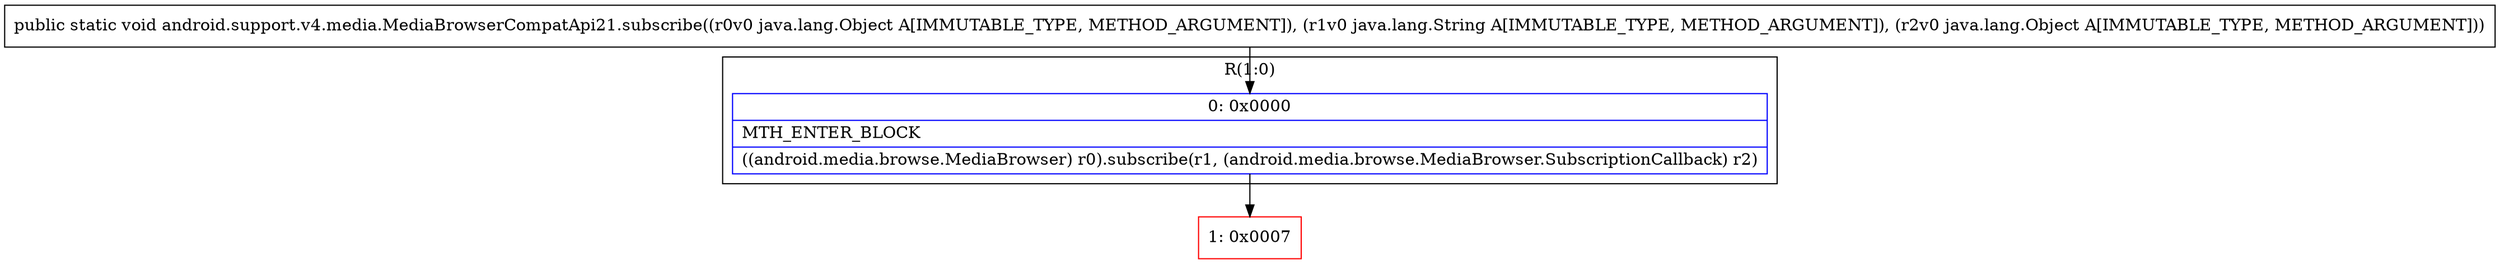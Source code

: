 digraph "CFG forandroid.support.v4.media.MediaBrowserCompatApi21.subscribe(Ljava\/lang\/Object;Ljava\/lang\/String;Ljava\/lang\/Object;)V" {
subgraph cluster_Region_1948518844 {
label = "R(1:0)";
node [shape=record,color=blue];
Node_0 [shape=record,label="{0\:\ 0x0000|MTH_ENTER_BLOCK\l|((android.media.browse.MediaBrowser) r0).subscribe(r1, (android.media.browse.MediaBrowser.SubscriptionCallback) r2)\l}"];
}
Node_1 [shape=record,color=red,label="{1\:\ 0x0007}"];
MethodNode[shape=record,label="{public static void android.support.v4.media.MediaBrowserCompatApi21.subscribe((r0v0 java.lang.Object A[IMMUTABLE_TYPE, METHOD_ARGUMENT]), (r1v0 java.lang.String A[IMMUTABLE_TYPE, METHOD_ARGUMENT]), (r2v0 java.lang.Object A[IMMUTABLE_TYPE, METHOD_ARGUMENT])) }"];
MethodNode -> Node_0;
Node_0 -> Node_1;
}

